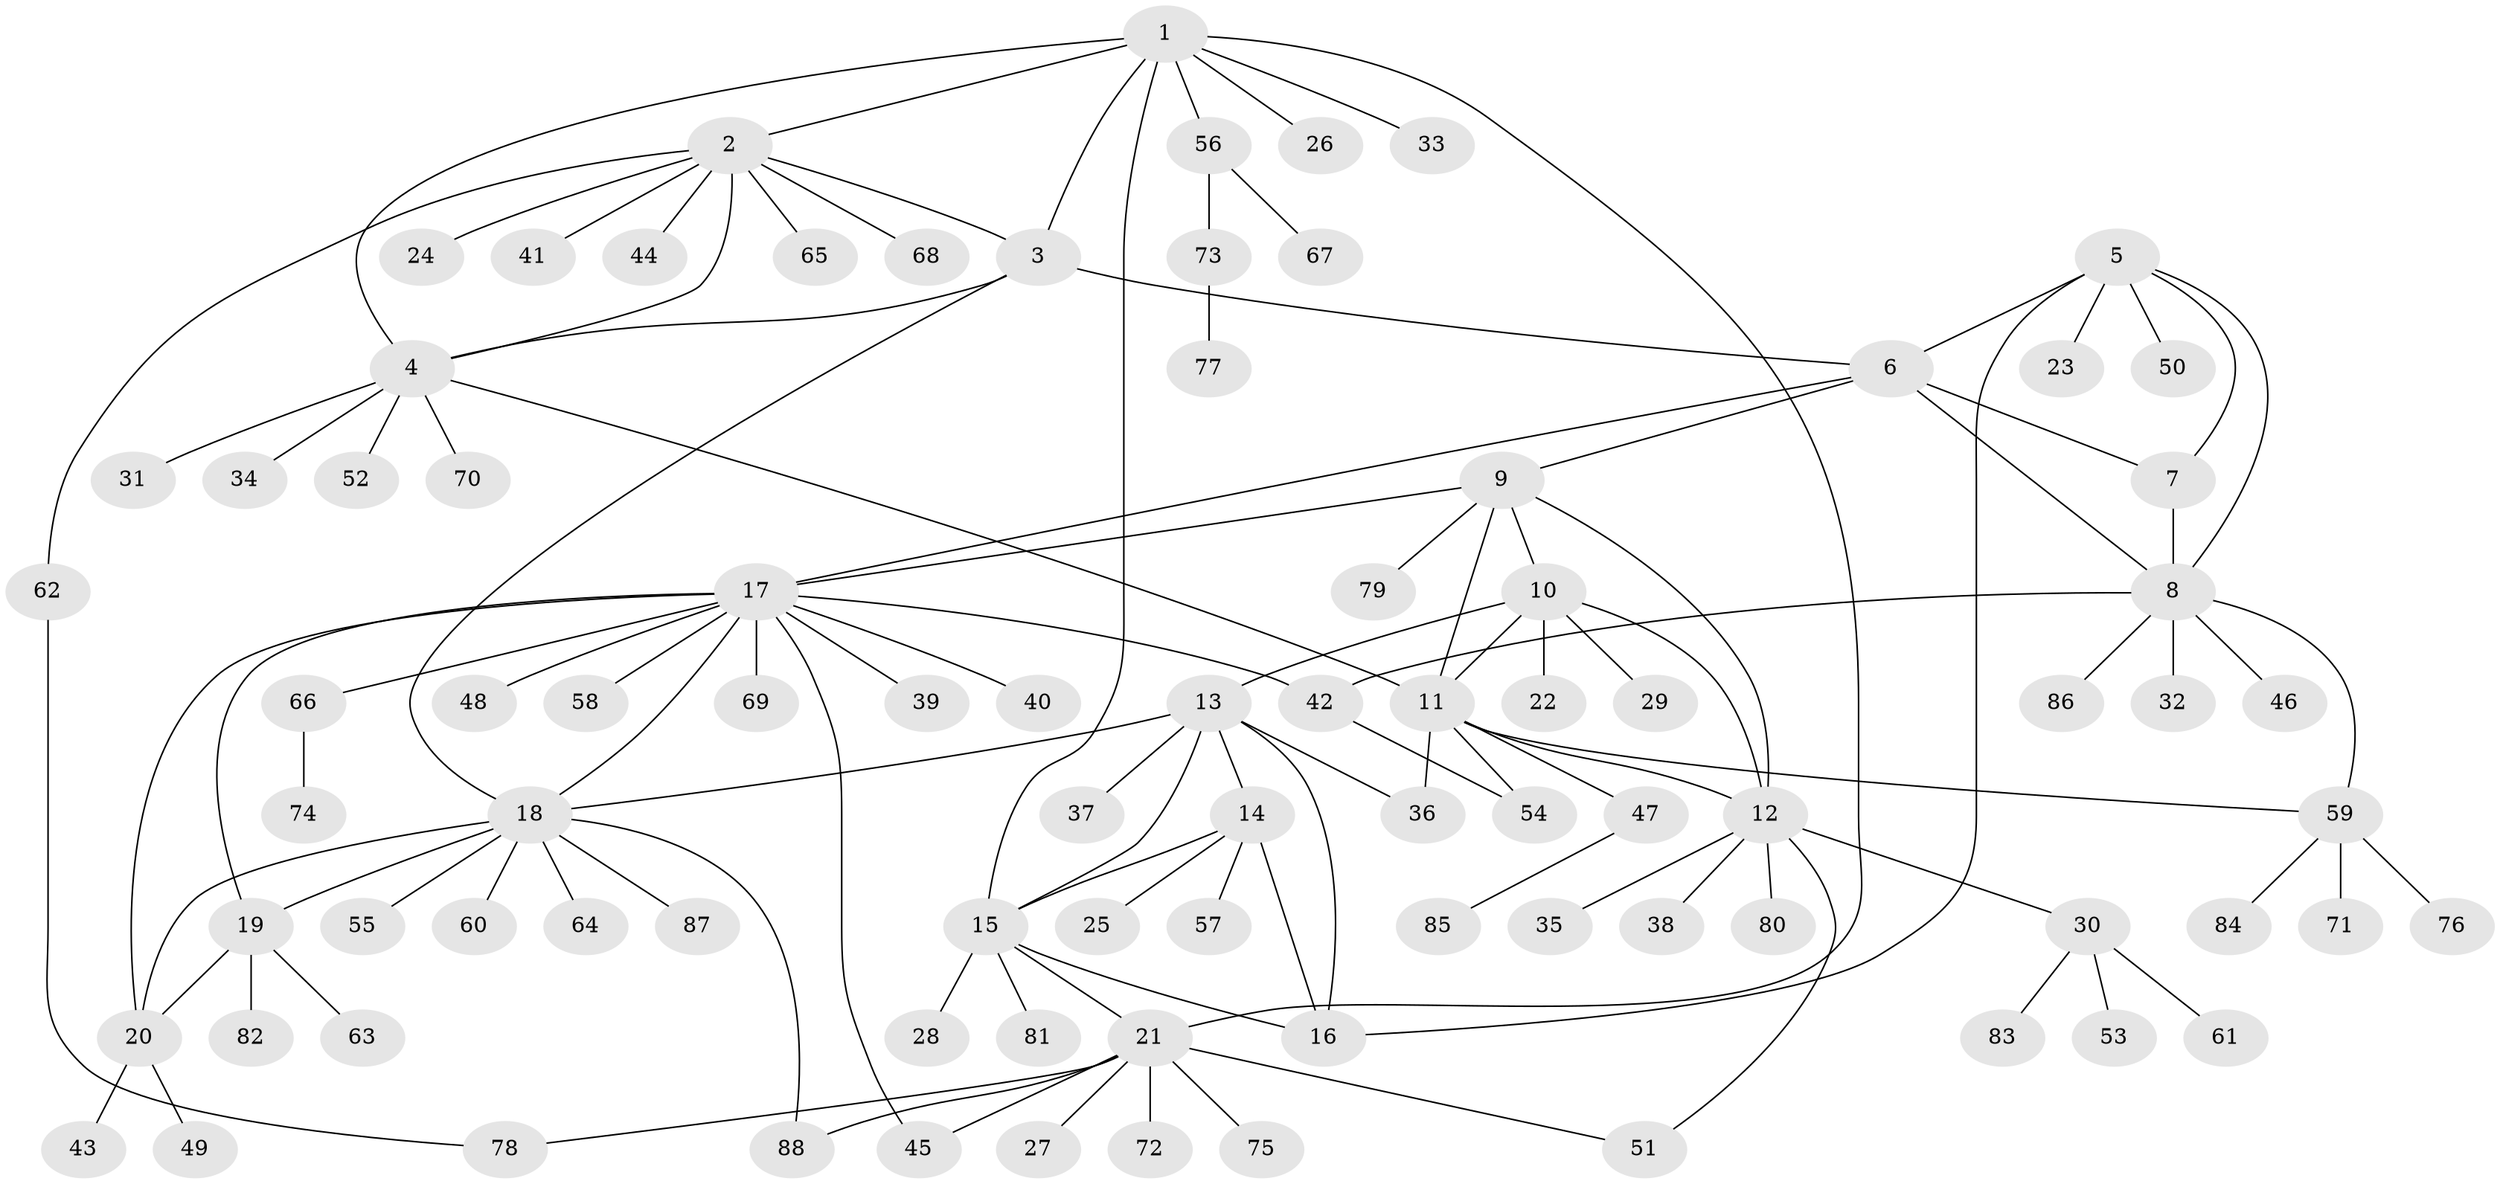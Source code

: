 // coarse degree distribution, {8: 0.05660377358490566, 5: 0.07547169811320754, 4: 0.05660377358490566, 1: 0.5094339622641509, 6: 0.09433962264150944, 10: 0.018867924528301886, 2: 0.09433962264150944, 3: 0.05660377358490566, 7: 0.03773584905660377}
// Generated by graph-tools (version 1.1) at 2025/37/03/04/25 23:37:38]
// undirected, 88 vertices, 117 edges
graph export_dot {
  node [color=gray90,style=filled];
  1;
  2;
  3;
  4;
  5;
  6;
  7;
  8;
  9;
  10;
  11;
  12;
  13;
  14;
  15;
  16;
  17;
  18;
  19;
  20;
  21;
  22;
  23;
  24;
  25;
  26;
  27;
  28;
  29;
  30;
  31;
  32;
  33;
  34;
  35;
  36;
  37;
  38;
  39;
  40;
  41;
  42;
  43;
  44;
  45;
  46;
  47;
  48;
  49;
  50;
  51;
  52;
  53;
  54;
  55;
  56;
  57;
  58;
  59;
  60;
  61;
  62;
  63;
  64;
  65;
  66;
  67;
  68;
  69;
  70;
  71;
  72;
  73;
  74;
  75;
  76;
  77;
  78;
  79;
  80;
  81;
  82;
  83;
  84;
  85;
  86;
  87;
  88;
  1 -- 2;
  1 -- 3;
  1 -- 4;
  1 -- 15;
  1 -- 21;
  1 -- 26;
  1 -- 33;
  1 -- 56;
  2 -- 3;
  2 -- 4;
  2 -- 24;
  2 -- 41;
  2 -- 44;
  2 -- 62;
  2 -- 65;
  2 -- 68;
  3 -- 4;
  3 -- 6;
  3 -- 18;
  4 -- 11;
  4 -- 31;
  4 -- 34;
  4 -- 52;
  4 -- 70;
  5 -- 6;
  5 -- 7;
  5 -- 8;
  5 -- 16;
  5 -- 23;
  5 -- 50;
  6 -- 7;
  6 -- 8;
  6 -- 9;
  6 -- 17;
  7 -- 8;
  8 -- 32;
  8 -- 42;
  8 -- 46;
  8 -- 59;
  8 -- 86;
  9 -- 10;
  9 -- 11;
  9 -- 12;
  9 -- 17;
  9 -- 79;
  10 -- 11;
  10 -- 12;
  10 -- 13;
  10 -- 22;
  10 -- 29;
  11 -- 12;
  11 -- 36;
  11 -- 47;
  11 -- 54;
  11 -- 59;
  12 -- 30;
  12 -- 35;
  12 -- 38;
  12 -- 51;
  12 -- 80;
  13 -- 14;
  13 -- 15;
  13 -- 16;
  13 -- 18;
  13 -- 36;
  13 -- 37;
  14 -- 15;
  14 -- 16;
  14 -- 25;
  14 -- 57;
  15 -- 16;
  15 -- 21;
  15 -- 28;
  15 -- 81;
  17 -- 18;
  17 -- 19;
  17 -- 20;
  17 -- 39;
  17 -- 40;
  17 -- 42;
  17 -- 45;
  17 -- 48;
  17 -- 58;
  17 -- 66;
  17 -- 69;
  18 -- 19;
  18 -- 20;
  18 -- 55;
  18 -- 60;
  18 -- 64;
  18 -- 87;
  18 -- 88;
  19 -- 20;
  19 -- 63;
  19 -- 82;
  20 -- 43;
  20 -- 49;
  21 -- 27;
  21 -- 45;
  21 -- 51;
  21 -- 72;
  21 -- 75;
  21 -- 78;
  21 -- 88;
  30 -- 53;
  30 -- 61;
  30 -- 83;
  42 -- 54;
  47 -- 85;
  56 -- 67;
  56 -- 73;
  59 -- 71;
  59 -- 76;
  59 -- 84;
  62 -- 78;
  66 -- 74;
  73 -- 77;
}
